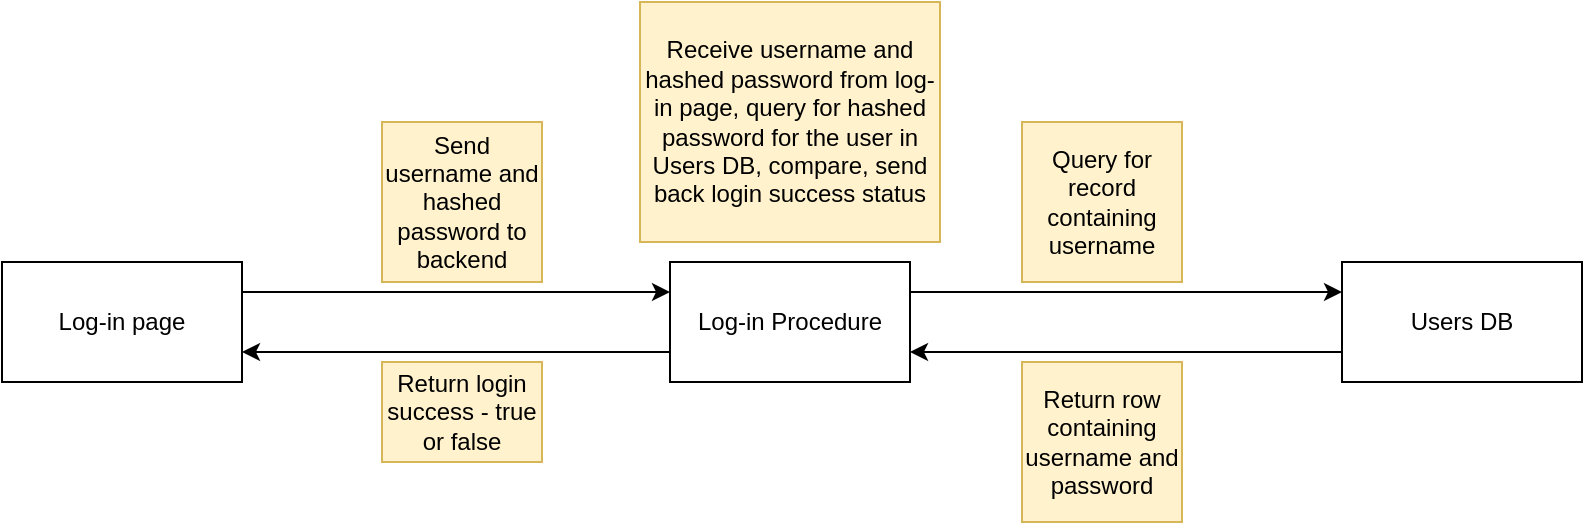 <mxfile version="20.0.0" type="github">
  <diagram id="yQDdEbPtrPQwiZkuuEwM" name="Page-1">
    <mxGraphModel dx="1421" dy="820" grid="1" gridSize="10" guides="1" tooltips="1" connect="1" arrows="1" fold="1" page="1" pageScale="1" pageWidth="827" pageHeight="1169" math="0" shadow="0">
      <root>
        <mxCell id="0" />
        <mxCell id="1" parent="0" />
        <mxCell id="Dc0kg1THhUlDwpH7CBld-11" style="edgeStyle=orthogonalEdgeStyle;rounded=0;orthogonalLoop=1;jettySize=auto;html=1;exitX=1;exitY=0.25;exitDx=0;exitDy=0;entryX=0;entryY=0.25;entryDx=0;entryDy=0;" edge="1" parent="1" source="Dc0kg1THhUlDwpH7CBld-3" target="Dc0kg1THhUlDwpH7CBld-5">
          <mxGeometry relative="1" as="geometry" />
        </mxCell>
        <mxCell id="Dc0kg1THhUlDwpH7CBld-3" value="Log-in page" style="rounded=0;whiteSpace=wrap;html=1;" vertex="1" parent="1">
          <mxGeometry x="20" y="520" width="120" height="60" as="geometry" />
        </mxCell>
        <mxCell id="Dc0kg1THhUlDwpH7CBld-10" style="edgeStyle=orthogonalEdgeStyle;rounded=0;orthogonalLoop=1;jettySize=auto;html=1;exitX=0;exitY=0.75;exitDx=0;exitDy=0;entryX=1;entryY=0.75;entryDx=0;entryDy=0;" edge="1" parent="1" source="Dc0kg1THhUlDwpH7CBld-4" target="Dc0kg1THhUlDwpH7CBld-5">
          <mxGeometry relative="1" as="geometry" />
        </mxCell>
        <mxCell id="Dc0kg1THhUlDwpH7CBld-4" value="Users DB" style="rounded=0;whiteSpace=wrap;html=1;" vertex="1" parent="1">
          <mxGeometry x="690" y="520" width="120" height="60" as="geometry" />
        </mxCell>
        <mxCell id="Dc0kg1THhUlDwpH7CBld-9" style="edgeStyle=orthogonalEdgeStyle;rounded=0;orthogonalLoop=1;jettySize=auto;html=1;exitX=1;exitY=0.25;exitDx=0;exitDy=0;entryX=0;entryY=0.25;entryDx=0;entryDy=0;" edge="1" parent="1" source="Dc0kg1THhUlDwpH7CBld-5" target="Dc0kg1THhUlDwpH7CBld-4">
          <mxGeometry relative="1" as="geometry" />
        </mxCell>
        <mxCell id="Dc0kg1THhUlDwpH7CBld-12" style="edgeStyle=orthogonalEdgeStyle;rounded=0;orthogonalLoop=1;jettySize=auto;html=1;exitX=0;exitY=0.75;exitDx=0;exitDy=0;entryX=1;entryY=0.75;entryDx=0;entryDy=0;" edge="1" parent="1" source="Dc0kg1THhUlDwpH7CBld-5" target="Dc0kg1THhUlDwpH7CBld-3">
          <mxGeometry relative="1" as="geometry" />
        </mxCell>
        <mxCell id="Dc0kg1THhUlDwpH7CBld-5" value="Log-in Procedure" style="rounded=0;whiteSpace=wrap;html=1;" vertex="1" parent="1">
          <mxGeometry x="354" y="520" width="120" height="60" as="geometry" />
        </mxCell>
        <mxCell id="Dc0kg1THhUlDwpH7CBld-14" value="&lt;div&gt;Send username and hashed password to backend&lt;br&gt;&lt;/div&gt;" style="rounded=0;whiteSpace=wrap;html=1;fillColor=#fff2cc;strokeColor=#d6b656;align=center;" vertex="1" parent="1">
          <mxGeometry x="210" y="450" width="80" height="80" as="geometry" />
        </mxCell>
        <mxCell id="Dc0kg1THhUlDwpH7CBld-15" value="Return login success - true or false" style="rounded=0;whiteSpace=wrap;html=1;fillColor=#fff2cc;strokeColor=#d6b656;" vertex="1" parent="1">
          <mxGeometry x="210" y="570" width="80" height="50" as="geometry" />
        </mxCell>
        <mxCell id="Dc0kg1THhUlDwpH7CBld-16" value="Query for record containing username" style="rounded=0;whiteSpace=wrap;html=1;fillColor=#fff2cc;strokeColor=#d6b656;" vertex="1" parent="1">
          <mxGeometry x="530" y="450" width="80" height="80" as="geometry" />
        </mxCell>
        <mxCell id="Dc0kg1THhUlDwpH7CBld-17" value="Return row containing username and password" style="rounded=0;whiteSpace=wrap;html=1;fillColor=#fff2cc;strokeColor=#d6b656;" vertex="1" parent="1">
          <mxGeometry x="530" y="570" width="80" height="80" as="geometry" />
        </mxCell>
        <mxCell id="Dc0kg1THhUlDwpH7CBld-18" value="Receive username and hashed password from log-in page, query for hashed password for the user in Users DB, compare, send back login success status" style="rounded=0;whiteSpace=wrap;html=1;fillColor=#fff2cc;strokeColor=#d6b656;" vertex="1" parent="1">
          <mxGeometry x="339" y="390" width="150" height="120" as="geometry" />
        </mxCell>
      </root>
    </mxGraphModel>
  </diagram>
</mxfile>
